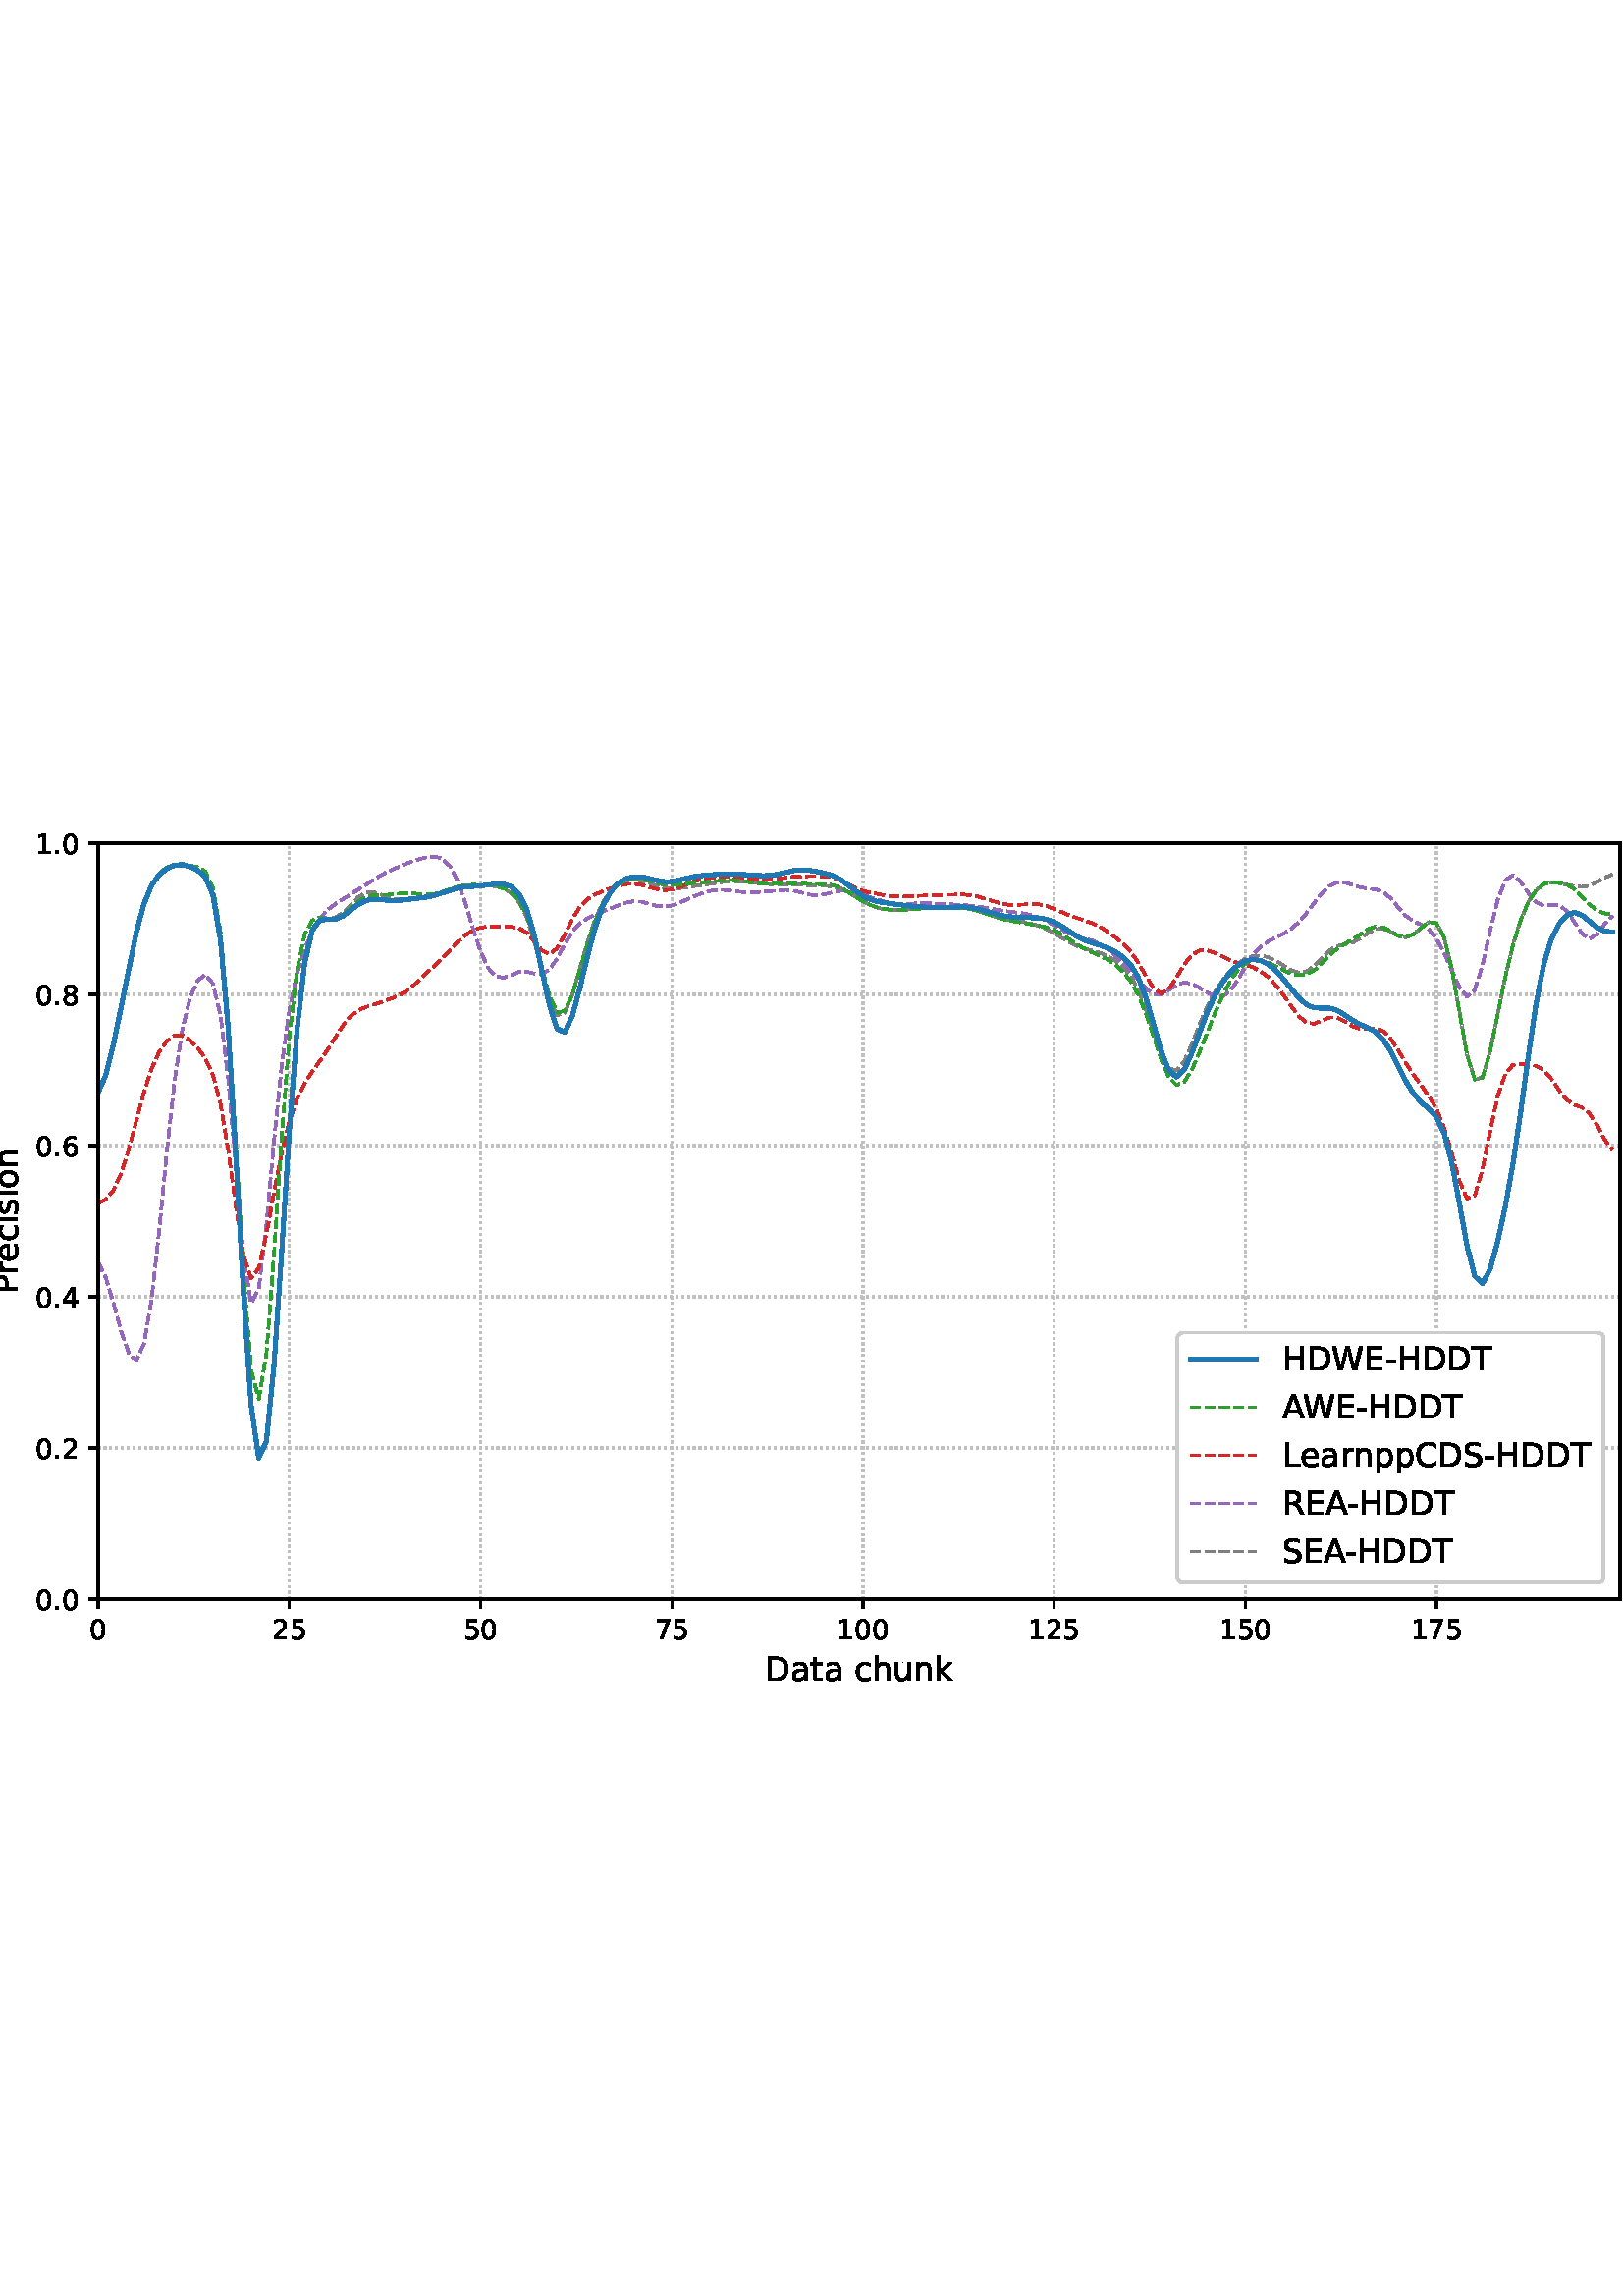 %!PS-Adobe-3.0 EPSF-3.0
%%Orientation: portrait
%%BoundingBox: -54.0 216.0 666.0 576.0
%%EndComments
%%BeginProlog
/mpldict 8 dict def
mpldict begin
/m { moveto } bind def
/l { lineto } bind def
/r { rlineto } bind def
/c { curveto } bind def
/cl { closepath } bind def
/box {
m
1 index 0 r
0 exch r
neg 0 r
cl
} bind def
/clipbox {
box
clip
newpath
} bind def
%!PS-Adobe-3.0 Resource-Font
%%Copyright: Copyright (c) 2003 by Bitstream, Inc. All Rights Reserved. Copyright (c) 2006 by Tavmjong Bah. All Rights Reserved. DejaVu changes are in public domain 
25 dict begin
/_d{bind def}bind def
/_m{moveto}_d
/_l{lineto}_d
/_cl{closepath eofill}_d
/_c{curveto}_d
/_sc{7 -1 roll{setcachedevice}{pop pop pop pop pop pop}ifelse}_d
/_e{exec}_d
/FontName /DejaVuSans def
/PaintType 0 def
/FontMatrix[.001 0 0 .001 0 0]def
/FontBBox[-1021 -463 1793 1232]def
/FontType 3 def
/Encoding [ /space /hyphen /period /zero /one /two /four /five /six /seven /eight /A /C /D /E /H /L /P /R /S /T /W /a /c /e /h /i /k /n /o /p /r /s /t /u ] def
/FontInfo 10 dict dup begin
/FamilyName (DejaVu Sans) def
/FullName (DejaVu Sans) def
/Notice (Copyright (c) 2003 by Bitstream, Inc. All Rights Reserved. Copyright (c) 2006 by Tavmjong Bah. All Rights Reserved. DejaVu changes are in public domain ) def
/Weight (Book) def
/Version (Version 2.35) def
/ItalicAngle 0.0 def
/isFixedPitch false def
/UnderlinePosition -130 def
/UnderlineThickness 90 def
end readonly def
/CharStrings 36 dict dup begin
/.notdef 0 def
/space{318 0 0 0 0 0 _sc
}_d
/hyphen{361 0 49 234 312 314 _sc
49 314 _m
312 314 _l
312 234 _l
49 234 _l
49 314 _l
_cl}_d
/period{318 0 107 0 210 124 _sc
107 124 _m
210 124 _l
210 0 _l
107 0 _l
107 124 _l
_cl}_d
/zero{636 0 66 -13 570 742 _sc
318 664 _m
267 664 229 639 203 589 _c
177 539 165 464 165 364 _c
165 264 177 189 203 139 _c
229 89 267 64 318 64 _c
369 64 407 89 433 139 _c
458 189 471 264 471 364 _c
471 464 458 539 433 589 _c
407 639 369 664 318 664 _c
318 742 _m
399 742 461 709 505 645 _c
548 580 570 486 570 364 _c
570 241 548 147 505 83 _c
461 19 399 -13 318 -13 _c
236 -13 173 19 130 83 _c
87 147 66 241 66 364 _c
66 486 87 580 130 645 _c
173 709 236 742 318 742 _c
_cl}_d
/one{636 0 110 0 544 729 _sc
124 83 _m
285 83 _l
285 639 _l
110 604 _l
110 694 _l
284 729 _l
383 729 _l
383 83 _l
544 83 _l
544 0 _l
124 0 _l
124 83 _l
_cl}_d
/two{{636 0 73 0 536 742 _sc
192 83 _m
536 83 _l
536 0 _l
73 0 _l
73 83 _l
110 121 161 173 226 239 _c
290 304 331 346 348 365 _c
380 400 402 430 414 455 _c
426 479 433 504 433 528 _c
433 566 419 598 392 622 _c
365 646 330 659 286 659 _c
255 659 222 653 188 643 _c
154 632 117 616 78 594 _c
78 694 _l
118 710 155 722 189 730 _c
223 738 255 742 284 742 _c
}_e{359 742 419 723 464 685 _c
509 647 532 597 532 534 _c
532 504 526 475 515 449 _c
504 422 484 390 454 354 _c
446 344 420 317 376 272 _c
332 227 271 164 192 83 _c
_cl}_e}_d
/four{636 0 49 0 580 729 _sc
378 643 _m
129 254 _l
378 254 _l
378 643 _l
352 729 _m
476 729 _l
476 254 _l
580 254 _l
580 172 _l
476 172 _l
476 0 _l
378 0 _l
378 172 _l
49 172 _l
49 267 _l
352 729 _l
_cl}_d
/five{{636 0 77 -13 549 729 _sc
108 729 _m
495 729 _l
495 646 _l
198 646 _l
198 467 _l
212 472 227 476 241 478 _c
255 480 270 482 284 482 _c
365 482 429 459 477 415 _c
525 370 549 310 549 234 _c
549 155 524 94 475 51 _c
426 8 357 -13 269 -13 _c
238 -13 207 -10 175 -6 _c
143 -1 111 6 77 17 _c
77 116 _l
106 100 136 88 168 80 _c
199 72 232 69 267 69 _c
}_e{323 69 368 83 401 113 _c
433 143 450 183 450 234 _c
450 284 433 324 401 354 _c
368 384 323 399 267 399 _c
241 399 214 396 188 390 _c
162 384 135 375 108 363 _c
108 729 _l
_cl}_e}_d
/six{{636 0 70 -13 573 742 _sc
330 404 _m
286 404 251 388 225 358 _c
199 328 186 286 186 234 _c
186 181 199 139 225 109 _c
251 79 286 64 330 64 _c
374 64 409 79 435 109 _c
461 139 474 181 474 234 _c
474 286 461 328 435 358 _c
409 388 374 404 330 404 _c
526 713 _m
526 623 _l
501 635 476 644 451 650 _c
425 656 400 659 376 659 _c
310 659 260 637 226 593 _c
}_e{192 549 172 482 168 394 _c
187 422 211 444 240 459 _c
269 474 301 482 336 482 _c
409 482 467 459 509 415 _c
551 371 573 310 573 234 _c
573 159 550 99 506 54 _c
462 9 403 -13 330 -13 _c
246 -13 181 19 137 83 _c
92 147 70 241 70 364 _c
70 479 97 571 152 639 _c
206 707 280 742 372 742 _c
396 742 421 739 447 735 _c
472 730 498 723 526 713 _c
_cl}_e}_d
/seven{636 0 82 0 551 729 _sc
82 729 _m
551 729 _l
551 687 _l
286 0 _l
183 0 _l
432 646 _l
82 646 _l
82 729 _l
_cl}_d
/eight{{636 0 68 -13 568 742 _sc
318 346 _m
271 346 234 333 207 308 _c
180 283 167 249 167 205 _c
167 161 180 126 207 101 _c
234 76 271 64 318 64 _c
364 64 401 76 428 102 _c
455 127 469 161 469 205 _c
469 249 455 283 429 308 _c
402 333 365 346 318 346 _c
219 388 _m
177 398 144 418 120 447 _c
96 476 85 511 85 553 _c
85 611 105 657 147 691 _c
188 725 245 742 318 742 _c
}_e{390 742 447 725 489 691 _c
530 657 551 611 551 553 _c
551 511 539 476 515 447 _c
491 418 459 398 417 388 _c
464 377 501 355 528 323 _c
554 291 568 251 568 205 _c
568 134 546 80 503 43 _c
459 5 398 -13 318 -13 _c
237 -13 175 5 132 43 _c
89 80 68 134 68 205 _c
68 251 81 291 108 323 _c
134 355 171 377 219 388 _c
183 544 _m
183 506 194 476 218 455 _c
}_e{242 434 275 424 318 424 _c
360 424 393 434 417 455 _c
441 476 453 506 453 544 _c
453 582 441 611 417 632 _c
393 653 360 664 318 664 _c
275 664 242 653 218 632 _c
194 611 183 582 183 544 _c
_cl}_e}_d
/A{684 0 8 0 676 729 _sc
342 632 _m
208 269 _l
476 269 _l
342 632 _l
286 729 _m
398 729 _l
676 0 _l
573 0 _l
507 187 _l
178 187 _l
112 0 _l
8 0 _l
286 729 _l
_cl}_d
/C{{698 0 56 -13 644 742 _sc
644 673 _m
644 569 _l
610 599 575 622 537 638 _c
499 653 460 661 418 661 _c
334 661 270 635 226 584 _c
182 533 160 460 160 364 _c
160 268 182 194 226 143 _c
270 92 334 67 418 67 _c
460 67 499 74 537 90 _c
575 105 610 128 644 159 _c
644 56 _l
609 32 572 15 534 4 _c
496 -7 455 -13 412 -13 _c
302 -13 215 20 151 87 _c
}_e{87 154 56 246 56 364 _c
56 481 87 573 151 641 _c
215 708 302 742 412 742 _c
456 742 497 736 535 725 _c
573 713 610 696 644 673 _c
_cl}_e}_d
/D{770 0 98 0 711 729 _sc
197 648 _m
197 81 _l
316 81 _l
416 81 490 103 537 149 _c
583 195 607 267 607 365 _c
607 463 583 534 537 580 _c
490 625 416 648 316 648 _c
197 648 _l
98 729 _m
301 729 _l
442 729 546 699 612 641 _c
678 582 711 490 711 365 _c
711 239 677 147 611 88 _c
545 29 441 0 301 0 _c
98 0 _l
98 729 _l
_cl}_d
/E{632 0 98 0 568 729 _sc
98 729 _m
559 729 _l
559 646 _l
197 646 _l
197 430 _l
544 430 _l
544 347 _l
197 347 _l
197 83 _l
568 83 _l
568 0 _l
98 0 _l
98 729 _l
_cl}_d
/H{752 0 98 0 654 729 _sc
98 729 _m
197 729 _l
197 430 _l
555 430 _l
555 729 _l
654 729 _l
654 0 _l
555 0 _l
555 347 _l
197 347 _l
197 0 _l
98 0 _l
98 729 _l
_cl}_d
/L{557 0 98 0 552 729 _sc
98 729 _m
197 729 _l
197 83 _l
552 83 _l
552 0 _l
98 0 _l
98 729 _l
_cl}_d
/P{603 0 98 0 569 729 _sc
197 648 _m
197 374 _l
321 374 _l
367 374 402 385 427 409 _c
452 433 465 467 465 511 _c
465 555 452 588 427 612 _c
402 636 367 648 321 648 _c
197 648 _l
98 729 _m
321 729 _l
402 729 464 710 506 673 _c
548 636 569 582 569 511 _c
569 439 548 384 506 348 _c
464 311 402 293 321 293 _c
197 293 _l
197 0 _l
98 0 _l
98 729 _l
_cl}_d
/R{{695 0 98 0 666 729 _sc
444 342 _m
465 334 486 319 506 296 _c
526 272 546 240 566 199 _c
666 0 _l
560 0 _l
467 187 _l
443 235 419 268 397 284 _c
374 300 343 308 304 308 _c
197 308 _l
197 0 _l
98 0 _l
98 729 _l
321 729 _l
404 729 466 711 507 677 _c
548 642 569 589 569 519 _c
569 473 558 434 537 404 _c
515 374 484 353 444 342 _c
197 648 _m
197 389 _l
321 389 _l
}_e{368 389 404 400 428 422 _c
452 444 465 476 465 519 _c
465 561 452 593 428 615 _c
404 637 368 648 321 648 _c
197 648 _l
_cl}_e}_d
/S{{635 0 66 -13 579 742 _sc
535 705 _m
535 609 _l
497 627 462 640 429 649 _c
395 657 363 662 333 662 _c
279 662 237 651 208 631 _c
179 610 165 580 165 542 _c
165 510 174 485 194 469 _c
213 452 250 439 304 429 _c
364 417 _l
437 403 491 378 526 343 _c
561 307 579 260 579 201 _c
579 130 555 77 508 41 _c
460 5 391 -13 300 -13 _c
265 -13 228 -9 189 -2 _c
}_e{150 5 110 16 69 32 _c
69 134 _l
109 111 148 94 186 83 _c
224 71 262 66 300 66 _c
356 66 399 77 430 99 _c
460 121 476 152 476 194 _c
476 230 465 258 443 278 _c
421 298 385 313 335 323 _c
275 335 _l
201 349 148 372 115 404 _c
82 435 66 478 66 534 _c
66 598 88 649 134 686 _c
179 723 242 742 322 742 _c
356 742 390 739 426 733 _c
461 727 497 717 535 705 _c
}_e{_cl}_e}_d
/T{611 0 -2 0 614 729 _sc
-2 729 _m
614 729 _l
614 646 _l
355 646 _l
355 0 _l
256 0 _l
256 646 _l
-2 646 _l
-2 729 _l
_cl}_d
/W{989 0 33 0 956 729 _sc
33 729 _m
133 729 _l
286 113 _l
439 729 _l
550 729 _l
703 113 _l
856 729 _l
956 729 _l
773 0 _l
649 0 _l
495 633 _l
340 0 _l
216 0 _l
33 729 _l
_cl}_d
/a{{613 0 60 -13 522 560 _sc
343 275 _m
270 275 220 266 192 250 _c
164 233 150 205 150 165 _c
150 133 160 107 181 89 _c
202 70 231 61 267 61 _c
317 61 357 78 387 114 _c
417 149 432 196 432 255 _c
432 275 _l
343 275 _l
522 312 _m
522 0 _l
432 0 _l
432 83 _l
411 49 385 25 355 10 _c
325 -5 287 -13 243 -13 _c
187 -13 142 2 109 33 _c
76 64 60 106 60 159 _c
}_e{60 220 80 266 122 298 _c
163 329 224 345 306 345 _c
432 345 _l
432 354 _l
432 395 418 427 391 450 _c
364 472 326 484 277 484 _c
245 484 215 480 185 472 _c
155 464 127 453 100 439 _c
100 522 _l
132 534 164 544 195 550 _c
226 556 256 560 286 560 _c
365 560 424 539 463 498 _c
502 457 522 395 522 312 _c
_cl}_e}_d
/c{{550 0 55 -13 488 560 _sc
488 526 _m
488 442 _l
462 456 437 466 411 473 _c
385 480 360 484 334 484 _c
276 484 230 465 198 428 _c
166 391 150 339 150 273 _c
150 206 166 154 198 117 _c
230 80 276 62 334 62 _c
360 62 385 65 411 72 _c
437 79 462 90 488 104 _c
488 21 _l
462 9 436 0 410 -5 _c
383 -10 354 -13 324 -13 _c
242 -13 176 12 128 64 _c
}_e{79 115 55 185 55 273 _c
55 362 79 432 128 483 _c
177 534 244 560 330 560 _c
358 560 385 557 411 551 _c
437 545 463 537 488 526 _c
_cl}_e}_d
/e{{615 0 55 -13 562 560 _sc
562 296 _m
562 252 _l
149 252 _l
153 190 171 142 205 110 _c
238 78 284 62 344 62 _c
378 62 412 66 444 74 _c
476 82 509 95 541 113 _c
541 28 _l
509 14 476 3 442 -3 _c
408 -9 373 -13 339 -13 _c
251 -13 182 12 131 62 _c
80 112 55 181 55 268 _c
55 357 79 428 127 481 _c
175 533 241 560 323 560 _c
397 560 455 536 498 489 _c
}_e{540 441 562 377 562 296 _c
472 322 _m
471 371 457 410 431 440 _c
404 469 368 484 324 484 _c
274 484 234 469 204 441 _c
174 413 156 373 152 322 _c
472 322 _l
_cl}_e}_d
/h{634 0 91 0 549 760 _sc
549 330 _m
549 0 _l
459 0 _l
459 327 _l
459 379 448 417 428 443 _c
408 469 378 482 338 482 _c
289 482 251 466 223 435 _c
195 404 181 362 181 309 _c
181 0 _l
91 0 _l
91 760 _l
181 760 _l
181 462 _l
202 494 227 519 257 535 _c
286 551 320 560 358 560 _c
420 560 468 540 500 501 _c
532 462 549 405 549 330 _c
_cl}_d
/i{278 0 94 0 184 760 _sc
94 547 _m
184 547 _l
184 0 _l
94 0 _l
94 547 _l
94 760 _m
184 760 _l
184 646 _l
94 646 _l
94 760 _l
_cl}_d
/k{579 0 91 0 576 760 _sc
91 760 _m
181 760 _l
181 311 _l
449 547 _l
564 547 _l
274 291 _l
576 0 _l
459 0 _l
181 267 _l
181 0 _l
91 0 _l
91 760 _l
_cl}_d
/n{634 0 91 0 549 560 _sc
549 330 _m
549 0 _l
459 0 _l
459 327 _l
459 379 448 417 428 443 _c
408 469 378 482 338 482 _c
289 482 251 466 223 435 _c
195 404 181 362 181 309 _c
181 0 _l
91 0 _l
91 547 _l
181 547 _l
181 462 _l
202 494 227 519 257 535 _c
286 551 320 560 358 560 _c
420 560 468 540 500 501 _c
532 462 549 405 549 330 _c
_cl}_d
/o{612 0 55 -13 557 560 _sc
306 484 _m
258 484 220 465 192 427 _c
164 389 150 338 150 273 _c
150 207 163 156 191 118 _c
219 80 257 62 306 62 _c
354 62 392 80 420 118 _c
448 156 462 207 462 273 _c
462 337 448 389 420 427 _c
392 465 354 484 306 484 _c
306 560 _m
384 560 445 534 490 484 _c
534 433 557 363 557 273 _c
557 183 534 113 490 63 _c
445 12 384 -13 306 -13 _c
227 -13 165 12 121 63 _c
77 113 55 183 55 273 _c
55 363 77 433 121 484 _c
165 534 227 560 306 560 _c
_cl}_d
/p{{635 0 91 -207 580 560 _sc
181 82 _m
181 -207 _l
91 -207 _l
91 547 _l
181 547 _l
181 464 _l
199 496 223 520 252 536 _c
281 552 316 560 356 560 _c
422 560 476 533 518 481 _c
559 428 580 359 580 273 _c
580 187 559 117 518 65 _c
476 13 422 -13 356 -13 _c
316 -13 281 -5 252 10 _c
223 25 199 49 181 82 _c
487 273 _m
487 339 473 390 446 428 _c
418 466 381 485 334 485 _c
}_e{286 485 249 466 222 428 _c
194 390 181 339 181 273 _c
181 207 194 155 222 117 _c
249 79 286 61 334 61 _c
381 61 418 79 446 117 _c
473 155 487 207 487 273 _c
_cl}_e}_d
/r{411 0 91 0 411 560 _sc
411 463 _m
401 469 390 473 378 476 _c
366 478 353 480 339 480 _c
288 480 249 463 222 430 _c
194 397 181 350 181 288 _c
181 0 _l
91 0 _l
91 547 _l
181 547 _l
181 462 _l
199 495 224 520 254 536 _c
284 552 321 560 365 560 _c
371 560 378 559 386 559 _c
393 558 401 557 411 555 _c
411 463 _l
_cl}_d
/s{{521 0 54 -13 472 560 _sc
443 531 _m
443 446 _l
417 458 391 468 364 475 _c
336 481 308 485 279 485 _c
234 485 200 478 178 464 _c
156 450 145 430 145 403 _c
145 382 153 366 169 354 _c
185 342 217 330 265 320 _c
296 313 _l
360 299 405 279 432 255 _c
458 230 472 195 472 151 _c
472 100 452 60 412 31 _c
372 1 316 -13 246 -13 _c
216 -13 186 -10 154 -5 _c
}_e{122 0 89 8 54 20 _c
54 113 _l
87 95 120 82 152 74 _c
184 65 216 61 248 61 _c
290 61 323 68 346 82 _c
368 96 380 117 380 144 _c
380 168 371 187 355 200 _c
339 213 303 226 247 238 _c
216 245 _l
160 257 119 275 95 299 _c
70 323 58 356 58 399 _c
58 450 76 490 112 518 _c
148 546 200 560 268 560 _c
301 560 332 557 362 552 _c
391 547 418 540 443 531 _c
}_e{_cl}_e}_d
/t{392 0 27 0 368 702 _sc
183 702 _m
183 547 _l
368 547 _l
368 477 _l
183 477 _l
183 180 _l
183 135 189 106 201 94 _c
213 81 238 75 276 75 _c
368 75 _l
368 0 _l
276 0 _l
206 0 158 13 132 39 _c
106 65 93 112 93 180 _c
93 477 _l
27 477 _l
27 547 _l
93 547 _l
93 702 _l
183 702 _l
_cl}_d
/u{634 0 85 -13 543 560 _sc
85 216 _m
85 547 _l
175 547 _l
175 219 _l
175 167 185 129 205 103 _c
225 77 255 64 296 64 _c
344 64 383 79 411 110 _c
439 141 453 183 453 237 _c
453 547 _l
543 547 _l
543 0 _l
453 0 _l
453 84 _l
431 50 405 26 377 10 _c
348 -5 315 -13 277 -13 _c
214 -13 166 6 134 45 _c
101 83 85 140 85 216 _c
311 560 _m
311 560 _l
_cl}_d
end readonly def

/BuildGlyph
 {exch begin
 CharStrings exch
 2 copy known not{pop /.notdef}if
 true 3 1 roll get exec
 end}_d

/BuildChar {
 1 index /Encoding get exch get
 1 index /BuildGlyph get exec
}_d

FontName currentdict end definefont pop
end
%%EndProlog
mpldict begin
-54 216 translate
720 360 0 0 clipbox
gsave
0 0 m
720 0 l
720 360 l
0 360 l
cl
1.000 setgray
fill
grestore
gsave
90 39.6 m
648 39.6 l
648 316.8 l
90 316.8 l
cl
1.000 setgray
fill
grestore
0.800 setlinewidth
1 setlinejoin
0 setlinecap
[0.8 1.32] 0 setdash
0.753 setgray
gsave
558 277.2 90 39.6 clipbox
90 39.6 m
90 316.8 l
stroke
grestore
[] 0 setdash
0.000 setgray
gsave
/o {
gsave
newpath
translate
0.8 setlinewidth
1 setlinejoin
0 setlinecap
0 0 m
0 -3.5 l

gsave
0.000 setgray
fill
grestore
stroke
grestore
} bind def
90 39.6 o
grestore
/DejaVuSans findfont
10.000 scalefont
setfont
gsave
86.82 25.006 translate
0.0 rotate
0.0 0 m /zero glyphshow
grestore
[0.8 1.32] 0 setdash
0.753 setgray
gsave
558 277.2 90 39.6 clipbox
160.101 39.6 m
160.101 316.8 l
stroke
grestore
[] 0 setdash
0.000 setgray
gsave
/o {
gsave
newpath
translate
0.8 setlinewidth
1 setlinejoin
0 setlinecap
0 0 m
0 -3.5 l

gsave
0.000 setgray
fill
grestore
stroke
grestore
} bind def
160.101 39.6 o
grestore
gsave
153.741 25.006 translate
0.0 rotate
0.0 0 m /two glyphshow
6.362 0 m /five glyphshow
grestore
[0.8 1.32] 0 setdash
0.753 setgray
gsave
558 277.2 90 39.6 clipbox
230.201 39.6 m
230.201 316.8 l
stroke
grestore
[] 0 setdash
0.000 setgray
gsave
/o {
gsave
newpath
translate
0.8 setlinewidth
1 setlinejoin
0 setlinecap
0 0 m
0 -3.5 l

gsave
0.000 setgray
fill
grestore
stroke
grestore
} bind def
230.201 39.6 o
grestore
gsave
223.842 25.006 translate
0.0 rotate
0.0 0 m /five glyphshow
6.362 0 m /zero glyphshow
grestore
[0.8 1.32] 0 setdash
0.753 setgray
gsave
558 277.2 90 39.6 clipbox
300.302 39.6 m
300.302 316.8 l
stroke
grestore
[] 0 setdash
0.000 setgray
gsave
/o {
gsave
newpath
translate
0.8 setlinewidth
1 setlinejoin
0 setlinecap
0 0 m
0 -3.5 l

gsave
0.000 setgray
fill
grestore
stroke
grestore
} bind def
300.302 39.6 o
grestore
gsave
293.942 25.006 translate
0.0 rotate
0.0 0 m /seven glyphshow
6.362 0 m /five glyphshow
grestore
[0.8 1.32] 0 setdash
0.753 setgray
gsave
558 277.2 90 39.6 clipbox
370.402 39.6 m
370.402 316.8 l
stroke
grestore
[] 0 setdash
0.000 setgray
gsave
/o {
gsave
newpath
translate
0.8 setlinewidth
1 setlinejoin
0 setlinecap
0 0 m
0 -3.5 l

gsave
0.000 setgray
fill
grestore
stroke
grestore
} bind def
370.402 39.6 o
grestore
gsave
360.863 25.006 translate
0.0 rotate
0.0 0 m /one glyphshow
6.362 0 m /zero glyphshow
12.725 0 m /zero glyphshow
grestore
[0.8 1.32] 0 setdash
0.753 setgray
gsave
558 277.2 90 39.6 clipbox
440.503 39.6 m
440.503 316.8 l
stroke
grestore
[] 0 setdash
0.000 setgray
gsave
/o {
gsave
newpath
translate
0.8 setlinewidth
1 setlinejoin
0 setlinecap
0 0 m
0 -3.5 l

gsave
0.000 setgray
fill
grestore
stroke
grestore
} bind def
440.503 39.6 o
grestore
gsave
430.963 25.006 translate
0.0 rotate
0.0 0 m /one glyphshow
6.362 0 m /two glyphshow
12.725 0 m /five glyphshow
grestore
[0.8 1.32] 0 setdash
0.753 setgray
gsave
558 277.2 90 39.6 clipbox
510.603 39.6 m
510.603 316.8 l
stroke
grestore
[] 0 setdash
0.000 setgray
gsave
/o {
gsave
newpath
translate
0.8 setlinewidth
1 setlinejoin
0 setlinecap
0 0 m
0 -3.5 l

gsave
0.000 setgray
fill
grestore
stroke
grestore
} bind def
510.603 39.6 o
grestore
gsave
501.064 25.006 translate
0.0 rotate
0.0 0 m /one glyphshow
6.362 0 m /five glyphshow
12.725 0 m /zero glyphshow
grestore
[0.8 1.32] 0 setdash
0.753 setgray
gsave
558 277.2 90 39.6 clipbox
580.704 39.6 m
580.704 316.8 l
stroke
grestore
[] 0 setdash
0.000 setgray
gsave
/o {
gsave
newpath
translate
0.8 setlinewidth
1 setlinejoin
0 setlinecap
0 0 m
0 -3.5 l

gsave
0.000 setgray
fill
grestore
stroke
grestore
} bind def
580.704 39.6 o
grestore
gsave
571.164 25.006 translate
0.0 rotate
0.0 0 m /one glyphshow
6.362 0 m /seven glyphshow
12.725 0 m /five glyphshow
grestore
/DejaVuSans findfont
12.000 scalefont
setfont
gsave
334.578 9.803 translate
0.0 rotate
0.0 0 m /D glyphshow
9.24 0 m /a glyphshow
16.594 0 m /t glyphshow
21.299 0 m /a glyphshow
28.652 0 m /space glyphshow
32.467 0 m /c glyphshow
39.064 0 m /h glyphshow
46.67 0 m /u glyphshow
54.275 0 m /n glyphshow
61.881 0 m /k glyphshow
grestore
[0.8 1.32] 0 setdash
0.753 setgray
gsave
558 277.2 90 39.6 clipbox
90 39.6 m
648 39.6 l
stroke
grestore
[] 0 setdash
0.000 setgray
gsave
/o {
gsave
newpath
translate
0.8 setlinewidth
1 setlinejoin
0 setlinecap
0 0 m
-3.5 0 l

gsave
0.000 setgray
fill
grestore
stroke
grestore
} bind def
90 39.6 o
grestore
/DejaVuSans findfont
10.000 scalefont
setfont
gsave
67.094 35.803 translate
0.0 rotate
0.0 0 m /zero glyphshow
6.362 0 m /period glyphshow
9.541 0 m /zero glyphshow
grestore
[0.8 1.32] 0 setdash
0.753 setgray
gsave
558 277.2 90 39.6 clipbox
90 95.04 m
648 95.04 l
stroke
grestore
[] 0 setdash
0.000 setgray
gsave
/o {
gsave
newpath
translate
0.8 setlinewidth
1 setlinejoin
0 setlinecap
0 0 m
-3.5 0 l

gsave
0.000 setgray
fill
grestore
stroke
grestore
} bind def
90 95.04 o
grestore
gsave
67.094 91.243 translate
0.0 rotate
0.0 0 m /zero glyphshow
6.362 0 m /period glyphshow
9.541 0 m /two glyphshow
grestore
[0.8 1.32] 0 setdash
0.753 setgray
gsave
558 277.2 90 39.6 clipbox
90 150.48 m
648 150.48 l
stroke
grestore
[] 0 setdash
0.000 setgray
gsave
/o {
gsave
newpath
translate
0.8 setlinewidth
1 setlinejoin
0 setlinecap
0 0 m
-3.5 0 l

gsave
0.000 setgray
fill
grestore
stroke
grestore
} bind def
90 150.48 o
grestore
gsave
67.094 146.683 translate
0.0 rotate
0.0 0 m /zero glyphshow
6.362 0 m /period glyphshow
9.541 0 m /four glyphshow
grestore
[0.8 1.32] 0 setdash
0.753 setgray
gsave
558 277.2 90 39.6 clipbox
90 205.92 m
648 205.92 l
stroke
grestore
[] 0 setdash
0.000 setgray
gsave
/o {
gsave
newpath
translate
0.8 setlinewidth
1 setlinejoin
0 setlinecap
0 0 m
-3.5 0 l

gsave
0.000 setgray
fill
grestore
stroke
grestore
} bind def
90 205.92 o
grestore
gsave
67.094 202.123 translate
0.0 rotate
0.0 0 m /zero glyphshow
6.362 0 m /period glyphshow
9.541 0 m /six glyphshow
grestore
[0.8 1.32] 0 setdash
0.753 setgray
gsave
558 277.2 90 39.6 clipbox
90 261.36 m
648 261.36 l
stroke
grestore
[] 0 setdash
0.000 setgray
gsave
/o {
gsave
newpath
translate
0.8 setlinewidth
1 setlinejoin
0 setlinecap
0 0 m
-3.5 0 l

gsave
0.000 setgray
fill
grestore
stroke
grestore
} bind def
90 261.36 o
grestore
gsave
67.094 257.563 translate
0.0 rotate
0.0 0 m /zero glyphshow
6.362 0 m /period glyphshow
9.541 0 m /eight glyphshow
grestore
[0.8 1.32] 0 setdash
0.753 setgray
gsave
558 277.2 90 39.6 clipbox
90 316.8 m
648 316.8 l
stroke
grestore
[] 0 setdash
0.000 setgray
gsave
/o {
gsave
newpath
translate
0.8 setlinewidth
1 setlinejoin
0 setlinecap
0 0 m
-3.5 0 l

gsave
0.000 setgray
fill
grestore
stroke
grestore
} bind def
90 316.8 o
grestore
gsave
67.094 313.003 translate
0.0 rotate
0.0 0 m /one glyphshow
6.362 0 m /period glyphshow
9.541 0 m /zero glyphshow
grestore
/DejaVuSans findfont
12.000 scalefont
setfont
gsave
60.594 151.442 translate
90.0 rotate
0.0 0 m /P glyphshow
6.986 0 m /r glyphshow
11.67 0 m /e glyphshow
19.053 0 m /c glyphshow
25.65 0 m /i glyphshow
28.984 0 m /s glyphshow
35.236 0 m /i glyphshow
38.57 0 m /o glyphshow
45.912 0 m /n glyphshow
grestore
1.000 setlinewidth
[3.7 1.6] 0 setdash
0.498 setgray
gsave
558 277.2 90 39.6 clipbox
90 225.449 m
92.804 231.79 l
95.608 242.972 l
104.02 284.35 l
106.824 294.802 l
109.628 301.826 l
112.432 305.866 l
115.236 307.971 l
118.04 308.896 l
120.844 308.979 l
123.648 308.602 l
126.452 308.066 l
129.256 306.485 l
132.06 300.451 l
134.864 284.176 l
137.668 252.759 l
140.472 207.645 l
143.276 159.42 l
146.08 123.745 l
148.884 112.913 l
151.688 129.595 l
154.492 166.159 l
157.296 209.017 l
160.101 245.706 l
162.905 270.272 l
165.709 283.338 l
168.513 288.53 l
171.317 289.545 l
174.121 289.247 l
176.925 289.54 l
179.729 291.252 l
185.337 296.966 l
188.141 298.727 l
190.945 298.924 l
193.749 298.013 l
196.553 296.899 l
199.357 296.234 l
202.161 296.104 l
207.769 296.516 l
210.573 296.912 l
213.377 297.597 l
216.181 298.622 l
218.985 299.805 l
221.789 300.815 l
224.593 301.4 l
227.397 301.566 l
233.005 301.337 l
235.809 300.996 l
238.613 300.197 l
241.417 298.528 l
244.221 295.369 l
247.025 289.797 l
249.829 281.081 l
252.633 269.987 l
255.437 259.551 l
258.241 253.702 l
261.045 254.569 l
263.849 261.231 l
269.457 280.742 l
272.261 289.048 l
275.065 295.145 l
277.869 299.188 l
280.673 301.69 l
283.477 303.067 l
286.281 303.502 l
289.085 303.143 l
291.889 302.267 l
294.693 301.251 l
297.497 300.459 l
300.302 300.138 l
303.106 300.291 l
319.93 302.722 l
322.734 302.858 l
325.538 302.757 l
336.754 301.776 l
345.166 301.705 l
350.774 301.311 l
359.186 301.046 l
361.99 300.318 l
364.794 298.967 l
370.402 295.453 l
373.206 294.034 l
376.01 293.041 l
378.814 292.434 l
381.618 292.181 l
384.422 292.252 l
392.834 293.039 l
404.05 293.245 l
406.854 293.098 l
409.658 292.685 l
412.462 291.987 l
420.874 289.219 l
423.678 288.679 l
429.286 287.92 l
432.09 287.309 l
434.894 286.454 l
437.698 285.304 l
440.503 283.811 l
446.111 280.418 l
448.915 279.09 l
451.719 278.155 l
457.327 276.592 l
460.131 275.427 l
462.935 273.77 l
465.739 271.434 l
468.543 268.023 l
471.347 262.941 l
474.151 255.848 l
476.955 247.391 l
479.759 239.441 l
482.563 234.294 l
485.367 233.407 l
488.171 236.744 l
490.975 242.983 l
493.779 250.216 l
496.583 256.831 l
499.387 262.158 l
502.191 266.374 l
504.995 269.821 l
507.799 272.544 l
510.603 274.423 l
513.407 275.423 l
516.211 275.595 l
519.015 274.977 l
521.819 273.656 l
527.427 270.238 l
530.231 269.295 l
533.035 269.71 l
535.839 271.713 l
538.643 274.72 l
541.447 277.492 l
544.251 279.078 l
549.859 280.325 l
552.663 281.794 l
555.467 283.792 l
558.271 285.287 l
561.075 285.418 l
563.879 284.244 l
566.683 282.782 l
569.487 282.292 l
572.291 283.424 l
575.095 285.775 l
577.899 287.879 l
580.704 287.478 l
583.508 282.156 l
586.312 270.658 l
591.92 239.122 l
594.724 230.131 l
597.528 230.896 l
600.332 240.188 l
605.94 267.755 l
608.744 279.468 l
611.548 288.523 l
614.352 295.157 l
617.156 299.509 l
619.96 301.739 l
622.764 302.375 l
625.568 302.163 l
631.176 301.05 l
633.98 300.776 l
636.784 301.258 l
639.588 302.575 l
642.392 304.193 l
645.196 305.294 l
645.196 305.294 l
stroke
grestore
0.580 0.404 0.741 setrgbcolor
gsave
558 277.2 90 39.6 clipbox
90 163.11 m
92.804 157.496 l
95.608 148.152 l
98.412 137.884 l
101.216 129.766 l
104.02 127.138 l
106.824 133.264 l
109.628 149.909 l
112.432 175.408 l
115.236 204.259 l
118.04 229.857 l
120.844 248.383 l
123.648 259.954 l
126.452 266.367 l
129.256 268.535 l
132.06 265.343 l
134.864 253.665 l
137.668 230.444 l
143.276 165.537 l
146.08 148.185 l
148.884 153.304 l
151.688 176.898 l
154.492 207.646 l
157.296 235.332 l
160.101 255.544 l
162.905 268.933 l
165.709 277.984 l
168.513 284.517 l
171.317 289.2 l
174.121 292.349 l
176.925 294.503 l
193.749 305.099 l
196.553 306.559 l
202.161 309.001 l
204.965 310.065 l
207.769 310.964 l
210.573 311.646 l
213.377 311.897 l
216.181 311.124 l
218.985 308.409 l
221.789 302.987 l
224.593 294.978 l
227.397 285.71 l
230.201 277.174 l
233.005 271.027 l
235.809 267.934 l
238.613 267.48 l
244.221 269.525 l
247.025 269.684 l
249.829 269.023 l
252.633 268.748 l
255.437 270.403 l
258.241 274.45 l
261.045 279.687 l
263.849 284.315 l
266.653 287.429 l
269.457 289.308 l
272.261 290.615 l
280.673 293.989 l
283.477 294.957 l
286.281 295.501 l
289.085 295.366 l
294.693 293.836 l
297.497 293.521 l
300.302 293.938 l
303.106 294.928 l
308.714 297.424 l
311.518 298.504 l
314.322 299.295 l
317.126 299.688 l
319.93 299.654 l
325.538 298.957 l
328.342 298.78 l
331.146 298.846 l
342.362 299.69 l
345.166 299.356 l
350.774 297.932 l
353.578 297.662 l
356.382 298.05 l
359.186 298.796 l
361.99 299.333 l
364.794 299.284 l
367.598 298.682 l
378.814 295.183 l
381.618 294.65 l
384.422 294.451 l
392.834 294.868 l
406.854 294.165 l
412.462 293.611 l
418.07 292.654 l
423.678 291.763 l
429.286 291.033 l
432.09 290.464 l
434.894 289.589 l
437.698 288.315 l
446.111 283.526 l
448.915 282.543 l
454.523 281.055 l
457.327 279.793 l
460.131 277.928 l
462.935 275.537 l
465.739 272.788 l
468.543 269.791 l
474.151 263.541 l
476.955 261.49 l
479.759 261.337 l
482.563 262.914 l
485.367 264.842 l
488.171 265.734 l
490.975 265.238 l
493.779 263.823 l
496.583 262.086 l
499.387 260.672 l
502.191 260.518 l
504.995 262.498 l
507.799 266.556 l
510.603 271.493 l
513.407 275.839 l
516.211 278.873 l
519.015 280.797 l
524.623 283.6 l
527.427 285.381 l
530.231 287.851 l
533.035 291.121 l
535.839 294.894 l
538.643 298.468 l
541.447 301.105 l
544.251 302.403 l
547.055 302.412 l
552.663 300.647 l
555.467 300.159 l
558.271 299.93 l
561.075 299.003 l
563.879 296.634 l
566.683 293.242 l
569.487 290.119 l
572.291 288.144 l
575.095 286.899 l
577.899 285.099 l
580.704 281.728 l
583.508 276.573 l
589.116 263.839 l
591.92 260.459 l
594.724 262.967 l
597.528 271.939 l
600.332 284.451 l
603.136 296.002 l
605.94 303.22 l
608.744 305.071 l
611.548 302.696 l
614.352 298.568 l
617.156 295.213 l
619.96 293.907 l
622.764 294.116 l
625.568 294.049 l
628.372 292.041 l
631.176 287.967 l
633.98 283.662 l
636.784 281.737 l
639.588 283.38 l
642.392 287.162 l
645.196 290.152 l
645.196 290.152 l
stroke
grestore
0.839 0.153 0.157 setrgbcolor
gsave
558 277.2 90 39.6 clipbox
90 184.812 m
92.804 186.181 l
95.608 189.542 l
98.412 195.659 l
101.216 204.558 l
106.824 225.555 l
109.628 234.231 l
112.432 240.423 l
115.236 244.308 l
118.04 246.252 l
120.844 246.309 l
123.648 244.63 l
126.452 241.774 l
129.256 237.927 l
132.06 231.873 l
134.864 221.2 l
137.668 204.357 l
140.472 183.574 l
143.276 165.502 l
146.08 157.22 l
148.884 160.972 l
151.688 173.344 l
154.492 188.851 l
157.296 203.322 l
160.101 214.797 l
162.905 223.033 l
165.709 228.777 l
168.513 233.102 l
171.317 236.998 l
174.121 241.126 l
179.729 249.928 l
182.533 253.363 l
185.337 255.512 l
188.141 256.692 l
193.749 258.509 l
199.357 260.599 l
202.161 262.023 l
204.965 264.085 l
213.377 271.939 l
216.181 274.617 l
221.789 280.553 l
224.593 283.062 l
227.397 284.839 l
230.201 285.857 l
233.005 286.22 l
241.417 286.109 l
244.221 285.671 l
247.025 284.032 l
249.829 280.942 l
252.633 277.556 l
255.437 276.129 l
258.241 278.235 l
261.045 283.257 l
263.849 288.965 l
266.653 293.467 l
269.457 296.31 l
272.261 298.025 l
275.065 299.231 l
277.869 300.257 l
280.673 301.161 l
283.477 301.798 l
286.281 301.949 l
289.085 301.538 l
294.693 299.98 l
297.497 299.565 l
300.302 299.78 l
303.106 300.639 l
308.714 302.89 l
311.518 303.603 l
314.322 304.038 l
317.126 304.33 l
319.93 304.475 l
322.734 304.391 l
331.146 303.578 l
333.95 303.504 l
336.754 303.576 l
339.558 303.818 l
345.166 304.52 l
347.97 304.692 l
353.578 304.712 l
356.382 304.639 l
359.186 304.258 l
361.99 303.325 l
367.598 300.433 l
370.402 299.315 l
373.206 298.621 l
378.814 297.665 l
381.618 297.305 l
384.422 297.171 l
390.03 297.459 l
395.638 297.719 l
406.854 298.013 l
409.658 297.768 l
412.462 297.233 l
420.874 294.708 l
423.678 294.253 l
426.482 294.16 l
432.09 294.465 l
434.894 294.349 l
437.698 293.76 l
440.503 292.728 l
446.111 290.315 l
454.523 287.488 l
457.327 286.105 l
460.131 284.317 l
462.935 282.266 l
465.739 279.961 l
468.543 277.041 l
471.347 273.025 l
474.151 268.085 l
476.955 263.623 l
479.759 261.686 l
482.563 263.323 l
485.367 267.585 l
488.171 272.325 l
490.975 275.808 l
493.779 277.462 l
496.583 277.553 l
499.387 276.623 l
504.995 273.906 l
507.799 272.928 l
510.603 272.186 l
513.407 271.27 l
516.211 269.816 l
519.015 267.665 l
521.819 264.749 l
524.623 261.091 l
527.427 257.028 l
530.231 253.332 l
533.035 250.985 l
535.839 250.58 l
541.447 252.897 l
544.251 252.873 l
547.055 251.459 l
549.859 249.707 l
552.663 248.763 l
558.271 248.945 l
561.075 247.907 l
563.879 245.063 l
566.683 240.829 l
569.487 236.179 l
572.291 231.841 l
577.899 224.063 l
580.704 219.276 l
583.508 212.389 l
586.312 202.998 l
589.116 192.952 l
591.92 186.462 l
594.724 187.612 l
597.528 197.008 l
600.332 210.934 l
603.136 223.907 l
605.94 232.211 l
608.744 235.527 l
611.548 235.934 l
614.352 235.616 l
617.156 235.162 l
619.96 233.678 l
622.764 230.457 l
625.568 226.264 l
628.372 222.787 l
631.176 220.935 l
633.98 219.861 l
636.784 217.698 l
639.588 213.408 l
642.392 208.068 l
645.196 204.313 l
645.196 204.313 l
stroke
grestore
0.173 0.627 0.173 setrgbcolor
gsave
558 277.2 90 39.6 clipbox
90 225.449 m
92.804 231.79 l
95.608 242.972 l
104.02 284.35 l
106.824 294.802 l
109.628 301.826 l
112.432 305.866 l
115.236 307.971 l
118.04 308.896 l
120.844 308.979 l
123.648 308.602 l
126.452 308.066 l
129.256 306.485 l
132.06 300.451 l
134.864 284.176 l
137.668 252.759 l
140.472 207.645 l
143.276 159.42 l
146.08 123.745 l
148.884 112.913 l
151.688 129.595 l
154.492 166.159 l
157.296 209.017 l
160.101 245.706 l
162.905 270.272 l
165.709 283.336 l
168.513 288.516 l
171.317 289.497 l
174.121 289.106 l
176.925 289.2 l
179.729 290.575 l
185.337 295.446 l
188.141 297.113 l
190.945 297.759 l
196.553 297.947 l
202.161 298.45 l
204.965 298.398 l
210.573 297.981 l
213.377 298.215 l
216.181 298.933 l
221.789 300.862 l
224.593 301.414 l
227.397 301.572 l
233.005 301.373 l
235.809 301.088 l
238.613 300.385 l
241.417 298.856 l
244.221 295.887 l
247.025 290.558 l
249.829 282.124 l
252.633 271.273 l
255.437 260.905 l
258.241 254.835 l
261.045 255.212 l
263.849 261.277 l
266.653 270.445 l
269.457 280.084 l
272.261 288.441 l
275.065 294.735 l
277.869 298.983 l
280.673 301.639 l
283.477 303.142 l
286.281 303.736 l
289.085 303.6 l
291.889 302.992 l
294.693 302.235 l
297.497 301.65 l
300.302 301.462 l
303.106 301.668 l
308.714 302.301 l
314.322 302.686 l
319.93 303.242 l
322.734 303.272 l
325.538 303.023 l
331.146 302.166 l
333.95 301.904 l
336.754 301.886 l
342.362 302.156 l
345.166 302.121 l
350.774 301.846 l
356.382 301.798 l
359.186 301.466 l
361.99 300.555 l
364.794 299.024 l
370.402 295.421 l
373.206 294.083 l
376.01 293.176 l
378.814 292.607 l
381.618 292.326 l
384.422 292.325 l
395.638 293.106 l
404.05 293.248 l
406.854 293.099 l
409.658 292.685 l
412.462 291.986 l
420.874 289.15 l
423.678 288.516 l
434.894 286.542 l
437.698 285.918 l
440.503 284.902 l
443.307 283.368 l
448.915 279.629 l
451.719 278.043 l
460.131 274.155 l
462.935 272.29 l
465.739 269.747 l
468.543 266.212 l
471.347 261.2 l
474.151 254.323 l
479.759 237.449 l
482.563 230.996 l
485.367 228.138 l
488.171 229.26 l
490.975 233.667 l
493.779 240.095 l
499.387 254.281 l
502.191 260.687 l
504.995 266.141 l
507.799 270.259 l
510.603 272.809 l
513.407 273.901 l
516.211 273.854 l
519.015 272.978 l
527.427 268.896 l
530.231 268.342 l
533.035 268.692 l
535.839 270.19 l
538.643 272.728 l
541.447 275.623 l
544.251 278.072 l
547.055 279.879 l
549.859 281.5 l
555.467 285.167 l
558.271 286.239 l
561.075 285.949 l
563.879 284.481 l
566.683 282.864 l
569.487 282.313 l
572.291 283.427 l
575.095 285.775 l
577.899 287.879 l
580.704 287.478 l
583.508 282.156 l
586.312 270.658 l
591.92 239.122 l
594.724 230.131 l
597.528 230.896 l
600.332 240.188 l
605.94 267.755 l
608.744 279.468 l
611.548 288.524 l
614.352 295.161 l
617.156 299.527 l
619.96 301.803 l
622.764 302.536 l
625.568 302.412 l
628.372 301.658 l
631.176 299.988 l
633.98 297.323 l
636.784 294.361 l
639.588 292.119 l
642.392 291.026 l
645.196 290.729 l
645.196 290.729 l
stroke
grestore
1.500 setlinewidth
2 setlinecap
[] 0 setdash
0.122 0.467 0.706 setrgbcolor
gsave
558 277.2 90 39.6 clipbox
90 225.449 m
92.804 231.79 l
95.608 242.971 l
104.02 284.28 l
106.824 294.611 l
109.628 301.447 l
112.432 305.34 l
115.236 307.514 l
118.04 308.72 l
120.844 308.961 l
123.648 308.228 l
126.452 306.869 l
129.256 304.451 l
132.06 297.866 l
134.864 281.139 l
137.668 248.956 l
140.472 202.384 l
143.276 151.412 l
146.08 110.604 l
148.884 91.354 l
151.688 97.453 l
154.492 125.503 l
157.296 167.089 l
160.101 211.333 l
162.905 248.379 l
165.709 272.825 l
168.513 284.885 l
171.317 288.614 l
174.121 288.838 l
176.925 288.907 l
179.729 290.115 l
185.337 294.376 l
188.141 295.783 l
190.945 296.25 l
193.749 296.096 l
196.553 295.824 l
199.357 295.784 l
202.161 296.017 l
210.573 297.076 l
213.377 297.674 l
221.789 300.368 l
224.593 300.786 l
230.201 301.149 l
235.809 301.877 l
238.613 301.845 l
241.417 300.909 l
244.221 298.303 l
247.025 292.815 l
249.829 283.354 l
255.437 257.427 l
258.241 248.739 l
261.045 247.448 l
263.849 253.379 l
266.653 263.875 l
269.457 275.625 l
272.261 286.047 l
275.065 293.856 l
277.869 299.0 l
280.673 302.106 l
283.477 303.82 l
286.281 304.527 l
289.085 304.463 l
291.889 303.896 l
294.693 303.183 l
297.497 302.706 l
300.302 302.735 l
303.106 303.255 l
305.91 303.971 l
308.714 304.563 l
311.518 304.932 l
317.126 305.36 l
319.93 305.473 l
325.538 305.356 l
333.95 304.851 l
336.754 305.002 l
339.558 305.494 l
345.166 306.772 l
347.97 306.986 l
350.774 306.799 l
353.578 306.367 l
356.382 305.793 l
359.186 304.949 l
361.99 303.581 l
364.794 301.625 l
367.598 299.398 l
370.402 297.439 l
373.206 296.106 l
376.01 295.356 l
381.618 294.516 l
387.226 293.816 l
392.834 293.396 l
398.442 293.178 l
406.854 293.463 l
409.658 293.259 l
412.462 292.743 l
420.874 290.342 l
423.678 289.87 l
426.482 289.648 l
434.894 289.391 l
437.698 288.901 l
440.503 287.877 l
443.307 286.31 l
448.915 282.653 l
451.719 281.258 l
454.523 280.264 l
457.327 279.395 l
460.131 278.341 l
462.935 276.943 l
465.739 275.066 l
468.543 272.248 l
471.347 267.569 l
474.151 260.198 l
479.759 240.593 l
482.563 233.452 l
485.367 231.106 l
488.171 233.695 l
490.975 239.807 l
496.583 254.719 l
499.387 260.82 l
502.191 265.614 l
504.995 269.316 l
507.799 271.995 l
510.603 273.6 l
513.407 274.158 l
516.211 273.756 l
519.015 272.403 l
521.819 270.084 l
524.623 266.957 l
527.427 263.431 l
530.231 260.093 l
533.035 257.604 l
535.839 256.414 l
538.643 256.306 l
541.447 256.327 l
544.251 255.528 l
547.055 253.815 l
549.859 251.877 l
552.663 250.34 l
555.467 249.164 l
558.271 247.664 l
561.075 244.94 l
563.879 240.557 l
569.487 229.478 l
572.291 224.934 l
575.095 221.747 l
577.899 219.394 l
580.704 216.328 l
583.508 210.311 l
586.312 199.592 l
589.116 184.618 l
591.92 168.995 l
594.724 158.034 l
597.528 155.32 l
600.332 160.507 l
603.136 170.686 l
605.94 183.635 l
608.744 199.294 l
611.548 218.099 l
614.352 238.634 l
617.156 257.608 l
619.96 272.12 l
622.764 281.538 l
625.568 287.141 l
628.372 290.307 l
631.176 291.406 l
633.98 290.433 l
639.588 285.829 l
642.392 284.563 l
645.196 284.206 l
645.196 284.206 l
stroke
grestore
0.800 setlinewidth
0 setlinejoin
[] 0 setdash
0.000 setgray
gsave
90 39.6 m
90 316.8 l
stroke
grestore
gsave
648 39.6 m
648 316.8 l
stroke
grestore
gsave
90 39.6 m
648 39.6 l
stroke
grestore
gsave
90 316.8 m
648 316.8 l
stroke
grestore
1.000 setlinewidth
0 setlinecap
0.800 setgray
gsave
488.075 45.6 m
639.6 45.6 l
641.2 45.6 642 46.4 642 48 c
642 134.925 l
642 136.525 641.2 137.325 639.6 137.325 c
488.075 137.325 l
486.475 137.325 485.675 136.525 485.675 134.925 c
485.675 48 l
485.675 46.4 486.475 45.6 488.075 45.6 c
cl
gsave
1.000 setgray
fill
grestore
stroke
grestore
1.500 setlinewidth
1 setlinejoin
2 setlinecap
[] 0 setdash
0.122 0.467 0.706 setrgbcolor
gsave
490.475 127.6 m
514.475 127.6 l
stroke
grestore
0.000 setgray
gsave
524.075 123.4 translate
0.0 rotate
0.0 0 m /H glyphshow
9.023 0 m /D glyphshow
18.264 0 m /W glyphshow
30.129 0 m /E glyphshow
37.711 0 m /hyphen glyphshow
42.041 0 m /H glyphshow
51.064 0 m /D glyphshow
60.305 0 m /D glyphshow
69.545 0 m /T glyphshow
grestore
1.000 setlinewidth
0 setlinecap
[3.7 1.6] 0 setdash
0.173 0.627 0.173 setrgbcolor
gsave
490.475 109.975 m
514.475 109.975 l
stroke
grestore
0.000 setgray
gsave
524.075 105.775 translate
0.0 rotate
0.0 0 m /A glyphshow
7.584 0 m /W glyphshow
19.449 0 m /E glyphshow
27.031 0 m /hyphen glyphshow
31.361 0 m /H glyphshow
40.385 0 m /D glyphshow
49.625 0 m /D glyphshow
58.865 0 m /T glyphshow
grestore
0.839 0.153 0.157 setrgbcolor
gsave
490.475 92.35 m
514.475 92.35 l
stroke
grestore
0.000 setgray
gsave
524.075 88.15 translate
0.0 rotate
0.0 0 m /L glyphshow
6.436 0 m /e glyphshow
13.818 0 m /a glyphshow
21.172 0 m /r glyphshow
25.855 0 m /n glyphshow
33.461 0 m /p glyphshow
41.078 0 m /p glyphshow
48.695 0 m /C glyphshow
57.074 0 m /D glyphshow
66.314 0 m /S glyphshow
73.932 0 m /hyphen glyphshow
78.262 0 m /H glyphshow
87.285 0 m /D glyphshow
96.525 0 m /D glyphshow
105.766 0 m /T glyphshow
grestore
0.580 0.404 0.741 setrgbcolor
gsave
490.475 74.725 m
514.475 74.725 l
stroke
grestore
0.000 setgray
gsave
524.075 70.525 translate
0.0 rotate
0.0 0 m /R glyphshow
8.338 0 m /E glyphshow
15.92 0 m /A glyphshow
23.879 0 m /hyphen glyphshow
28.209 0 m /H glyphshow
37.232 0 m /D glyphshow
46.473 0 m /D glyphshow
55.713 0 m /T glyphshow
grestore
0.498 setgray
gsave
490.475 57.1 m
514.475 57.1 l
stroke
grestore
0.000 setgray
gsave
524.075 52.9 translate
0.0 rotate
0.0 0 m /S glyphshow
7.617 0 m /E glyphshow
15.199 0 m /A glyphshow
23.158 0 m /hyphen glyphshow
27.488 0 m /H glyphshow
36.512 0 m /D glyphshow
45.752 0 m /D glyphshow
54.992 0 m /T glyphshow
grestore

end
showpage
